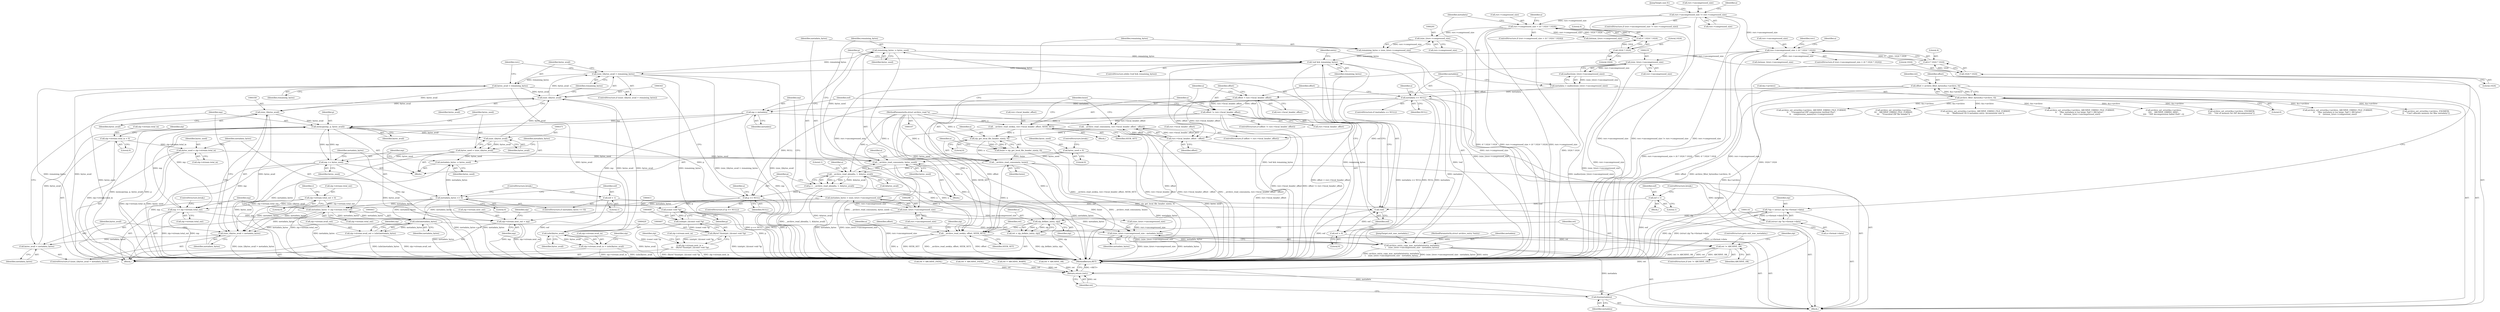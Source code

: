 digraph "0_libarchive_d0331e8e5b05b475f20b1f3101fe1ad772d7e7e7@API" {
"1000525" [label="(Call,remaining_bytes -= bytes_used)"];
"1000522" [label="(Call,__archive_read_consume(a, bytes_used))"];
"1000392" [label="(Call,zip_deflate_init(a, zip))"];
"1000319" [label="(Call,__archive_read_ahead(a, 1, &bytes_avail))"];
"1000285" [label="(Call,__archive_read_consume(a, hsize))"];
"1000282" [label="(Call,zip_get_local_file_header_size(a, 0))"];
"1000259" [label="(Call,__archive_read_consume(a, rsrc->local_header_offset - offset))"];
"1000108" [label="(MethodParameterIn,struct archive_read *a)"];
"1000261" [label="(Call,rsrc->local_header_offset - offset)"];
"1000254" [label="(Call,offset < rsrc->local_header_offset)"];
"1000125" [label="(Call,offset = archive_filter_bytes(&a->archive, 0))"];
"1000127" [label="(Call,archive_filter_bytes(&a->archive, 0))"];
"1000274" [label="(Call,__archive_read_seek(a, rsrc->local_header_offset, SEEK_SET))"];
"1000268" [label="(Call,offset != rsrc->local_header_offset)"];
"1000280" [label="(Call,hsize = zip_get_local_file_header_size(a, 0))"];
"1000113" [label="(Call,*zip = (struct zip *)a->format->data)"];
"1000115" [label="(Call,(struct zip *)a->format->data)"];
"1000495" [label="(Call,bytes_used = zip->stream.total_in)"];
"1000422" [label="(Call,zip->stream.total_in = 0)"];
"1000518" [label="(Call,bytes_used = 0)"];
"1000368" [label="(Call,bytes_used = (size_t)bytes_avail)"];
"1000370" [label="(Call,(size_t)bytes_avail)"];
"1000364" [label="(Call,memcpy(mp, p, bytes_avail))"];
"1000376" [label="(Call,mp += bytes_used)"];
"1000302" [label="(Call,mp = metadata)"];
"1000240" [label="(Call,metadata == NULL)"];
"1000231" [label="(Call,metadata = malloc((size_t)rsrc->uncompressed_size))"];
"1000233" [label="(Call,malloc((size_t)rsrc->uncompressed_size))"];
"1000234" [label="(Call,(size_t)rsrc->uncompressed_size)"];
"1000182" [label="(Call,rsrc->uncompressed_size > (4 * 1024 * 1024))"];
"1000148" [label="(Call,rsrc->uncompressed_size != rsrc->compressed_size)"];
"1000186" [label="(Call,4 * 1024 * 1024)"];
"1000188" [label="(Call,1024 * 1024)"];
"1000509" [label="(Call,mp += zip->stream.total_out)"];
"1000445" [label="(Call,zip->stream.total_out = 0)"];
"1000325" [label="(Call,p == NULL)"];
"1000317" [label="(Call,p = __archive_read_ahead(a, 1, &bytes_avail))"];
"1000361" [label="(Call,bytes_avail = metadata_bytes)"];
"1000356" [label="(Call,(size_t)bytes_avail > metadata_bytes)"];
"1000357" [label="(Call,(size_t)bytes_avail)"];
"1000342" [label="(Call,(size_t)bytes_avail)"];
"1000346" [label="(Call,bytes_avail = remaining_bytes)"];
"1000341" [label="(Call,(size_t)bytes_avail > remaining_bytes)"];
"1000309" [label="(Call,!eof && remaining_bytes)"];
"1000310" [label="(Call,!eof)"];
"1000383" [label="(Call,eof = 1)"];
"1000466" [label="(Call,eof = 1)"];
"1000305" [label="(Call,eof = 0)"];
"1000288" [label="(Call,remaining_bytes = (size_t)rsrc->compressed_size)"];
"1000290" [label="(Call,(size_t)rsrc->compressed_size)"];
"1000207" [label="(Call,rsrc->compressed_size > (4 * 1024 * 1024))"];
"1000211" [label="(Call,4 * 1024 * 1024)"];
"1000213" [label="(Call,1024 * 1024)"];
"1000525" [label="(Call,remaining_bytes -= bytes_used)"];
"1000419" [label="(Call,(uInt)bytes_avail)"];
"1000295" [label="(Call,metadata_bytes = (size_t)rsrc->uncompressed_size)"];
"1000297" [label="(Call,(size_t)rsrc->uncompressed_size)"];
"1000502" [label="(Call,metadata_bytes -= zip->stream.total_out)"];
"1000380" [label="(Call,metadata_bytes == 0)"];
"1000373" [label="(Call,metadata_bytes -= bytes_used)"];
"1000442" [label="(Call,(uInt)metadata_bytes)"];
"1000436" [label="(Call,zip->stream.avail_out = (uInt)metadata_bytes)"];
"1000531" [label="(Call,(size_t)rsrc->uncompressed_size - metadata_bytes)"];
"1000528" [label="(Call,archive_entry_copy_mac_metadata(entry, metadata,\n\t    (size_t)rsrc->uncompressed_size - metadata_bytes))"];
"1000548" [label="(Call,free(metadata))"];
"1000429" [label="(Call,zip->stream.next_out = mp)"];
"1000410" [label="(Call,(const void *)p)"];
"1000408" [label="(Call,(uintptr_t)(const void *)p)"];
"1000406" [label="(Call,(Bytef *)(uintptr_t)(const void *)p)"];
"1000400" [label="(Call,zip->stream.next_in =\n\t\t\t    (Bytef *)(uintptr_t)(const void *)p)"];
"1000390" [label="(Call,ret = zip_deflate_init(a, zip))"];
"1000396" [label="(Call,ret != ARCHIVE_OK)"];
"1000550" [label="(Return,return (ret);)"];
"1000539" [label="(Call,__archive_read_seek(a, offset, SEEK_SET))"];
"1000413" [label="(Call,zip->stream.avail_in = (uInt)bytes_avail)"];
"1000281" [label="(Identifier,hsize)"];
"1000538" [label="(JumpTarget,exit_mac_metadata:)"];
"1000321" [label="(Literal,1)"];
"1000410" [label="(Call,(const void *)p)"];
"1000549" [label="(Identifier,metadata)"];
"1000273" [label="(Block,)"];
"1000188" [label="(Call,1024 * 1024)"];
"1000312" [label="(Identifier,remaining_bytes)"];
"1000240" [label="(Call,metadata == NULL)"];
"1000364" [label="(Call,memcpy(mp, p, bytes_avail))"];
"1000192" [label="(Call,archive_set_error(&a->archive, ARCHIVE_ERRNO_FILE_FORMAT,\n\t\t    \"Mac metadata is too large: %jd > 4M bytes\",\n \t\t    (intmax_t)rsrc->uncompressed_size))"];
"1000421" [label="(Identifier,bytes_avail)"];
"1000393" [label="(Identifier,a)"];
"1000483" [label="(Call,archive_set_error(&a->archive,\n\t\t\t\t    ARCHIVE_ERRNO_MISC,\n\t\t\t\t    \"ZIP decompression failed (%d)\", r))"];
"1000303" [label="(Identifier,mp)"];
"1000373" [label="(Call,metadata_bytes -= bytes_used)"];
"1000183" [label="(Call,rsrc->uncompressed_size)"];
"1000381" [label="(Identifier,metadata_bytes)"];
"1000532" [label="(Call,(size_t)rsrc->uncompressed_size)"];
"1000262" [label="(Call,rsrc->local_header_offset)"];
"1000439" [label="(Identifier,zip)"];
"1000425" [label="(Identifier,zip)"];
"1000199" [label="(Call,(intmax_t)rsrc->uncompressed_size)"];
"1000347" [label="(Identifier,bytes_avail)"];
"1000310" [label="(Call,!eof)"];
"1000285" [label="(Call,__archive_read_consume(a, hsize))"];
"1000125" [label="(Call,offset = archive_filter_bytes(&a->archive, 0))"];
"1000519" [label="(Identifier,bytes_used)"];
"1000369" [label="(Identifier,bytes_used)"];
"1000186" [label="(Call,4 * 1024 * 1024)"];
"1000446" [label="(Call,zip->stream.total_out)"];
"1000445" [label="(Call,zip->stream.total_out = 0)"];
"1000109" [label="(MethodParameterIn,struct archive_entry *entry)"];
"1000327" [label="(Identifier,NULL)"];
"1000302" [label="(Call,mp = metadata)"];
"1000231" [label="(Call,metadata = malloc((size_t)rsrc->uncompressed_size))"];
"1000520" [label="(Literal,0)"];
"1000341" [label="(Call,(size_t)bytes_avail > remaining_bytes)"];
"1000208" [label="(Call,rsrc->compressed_size)"];
"1000432" [label="(Identifier,zip)"];
"1000537" [label="(Identifier,metadata_bytes)"];
"1000270" [label="(Call,rsrc->local_header_offset)"];
"1000542" [label="(Identifier,SEEK_SET)"];
"1000309" [label="(Call,!eof && remaining_bytes)"];
"1000529" [label="(Identifier,entry)"];
"1000128" [label="(Call,&a->archive)"];
"1000363" [label="(Identifier,metadata_bytes)"];
"1000539" [label="(Call,__archive_read_seek(a, offset, SEEK_SET))"];
"1000287" [label="(Identifier,hsize)"];
"1000290" [label="(Call,(size_t)rsrc->compressed_size)"];
"1000311" [label="(Identifier,eof)"];
"1000516" [label="(ControlStructure,break;)"];
"1000211" [label="(Call,4 * 1024 * 1024)"];
"1000256" [label="(Call,rsrc->local_header_offset)"];
"1000435" [label="(Identifier,mp)"];
"1000413" [label="(Call,zip->stream.avail_in = (uInt)bytes_avail)"];
"1000406" [label="(Call,(Bytef *)(uintptr_t)(const void *)p)"];
"1000471" [label="(Call,archive_set_error(&a->archive, ENOMEM,\n\t\t\t\t    \"Out of memory for ZIP decompression\"))"];
"1000232" [label="(Identifier,metadata)"];
"1000280" [label="(Call,hsize = zip_get_local_file_header_size(a, 0))"];
"1000521" [label="(ControlStructure,break;)"];
"1000391" [label="(Identifier,ret)"];
"1000132" [label="(Literal,0)"];
"1000356" [label="(Call,(size_t)bytes_avail > metadata_bytes)"];
"1000304" [label="(Identifier,metadata)"];
"1000355" [label="(ControlStructure,if ((size_t)bytes_avail > metadata_bytes))"];
"1000374" [label="(Identifier,metadata_bytes)"];
"1000368" [label="(Call,bytes_used = (size_t)bytes_avail)"];
"1000390" [label="(Call,ret = zip_deflate_init(a, zip))"];
"1000375" [label="(Identifier,bytes_used)"];
"1000448" [label="(Identifier,zip)"];
"1000292" [label="(Call,rsrc->compressed_size)"];
"1000412" [label="(Identifier,p)"];
"1000282" [label="(Call,zip_get_local_file_header_size(a, 0))"];
"1000127" [label="(Call,archive_filter_bytes(&a->archive, 0))"];
"1000269" [label="(Identifier,offset)"];
"1000239" [label="(ControlStructure,if (metadata == NULL))"];
"1000241" [label="(Identifier,metadata)"];
"1000377" [label="(Identifier,mp)"];
"1000388" [label="(Block,)"];
"1000526" [label="(Identifier,remaining_bytes)"];
"1000255" [label="(Identifier,offset)"];
"1000359" [label="(Identifier,bytes_avail)"];
"1000286" [label="(Identifier,a)"];
"1000320" [label="(Identifier,a)"];
"1000419" [label="(Call,(uInt)bytes_avail)"];
"1000382" [label="(Literal,0)"];
"1000318" [label="(Identifier,p)"];
"1000113" [label="(Call,*zip = (struct zip *)a->format->data)"];
"1000380" [label="(Call,metadata_bytes == 0)"];
"1000324" [label="(ControlStructure,if (p == NULL))"];
"1000289" [label="(Identifier,remaining_bytes)"];
"1000348" [label="(Identifier,remaining_bytes)"];
"1000384" [label="(Identifier,eof)"];
"1000181" [label="(ControlStructure,if (rsrc->uncompressed_size > (4 * 1024 * 1024)))"];
"1000397" [label="(Identifier,ret)"];
"1000322" [label="(Call,&bytes_avail)"];
"1000117" [label="(Call,a->format->data)"];
"1000274" [label="(Call,__archive_read_seek(a, rsrc->local_header_offset, SEEK_SET))"];
"1000370" [label="(Call,(size_t)bytes_avail)"];
"1000137" [label="(Call,ret = ARCHIVE_OK)"];
"1000276" [label="(Call,rsrc->local_header_offset)"];
"1000111" [label="(Block,)"];
"1000217" [label="(Call,archive_set_error(&a->archive, ARCHIVE_ERRNO_FILE_FORMAT,\n\t\t    \"Mac metadata is too large: %jd > 4M bytes\",\n\t\t    (intmax_t)rsrc->compressed_size))"];
"1000108" [label="(MethodParameterIn,struct archive_read *a)"];
"1000429" [label="(Call,zip->stream.next_out = mp)"];
"1000528" [label="(Call,archive_entry_copy_mac_metadata(entry, metadata,\n\t    (size_t)rsrc->uncompressed_size - metadata_bytes))"];
"1000497" [label="(Call,zip->stream.total_in)"];
"1000165" [label="(JumpTarget,case 8:)"];
"1000215" [label="(Literal,1024)"];
"1000504" [label="(Call,zip->stream.total_out)"];
"1000308" [label="(ControlStructure,while (!eof && remaining_bytes))"];
"1000267" [label="(ControlStructure,if (offset != rsrc->local_header_offset))"];
"1000361" [label="(Call,bytes_avail = metadata_bytes)"];
"1000395" [label="(ControlStructure,if (ret != ARCHIVE_OK))"];
"1000366" [label="(Identifier,p)"];
"1000545" [label="(Identifier,zip)"];
"1000394" [label="(Identifier,zip)"];
"1000342" [label="(Call,(size_t)bytes_avail)"];
"1000453" [label="(Identifier,r)"];
"1000523" [label="(Identifier,a)"];
"1000288" [label="(Call,remaining_bytes = (size_t)rsrc->compressed_size)"];
"1000437" [label="(Call,zip->stream.avail_out)"];
"1000317" [label="(Call,p = __archive_read_ahead(a, 1, &bytes_avail))"];
"1000548" [label="(Call,free(metadata))"];
"1000147" [label="(ControlStructure,if (rsrc->uncompressed_size != rsrc->compressed_size))"];
"1000284" [label="(Literal,0)"];
"1000242" [label="(Identifier,NULL)"];
"1000149" [label="(Call,rsrc->uncompressed_size)"];
"1000399" [label="(ControlStructure,goto exit_mac_metadata;)"];
"1000244" [label="(Call,archive_set_error(&a->archive, ENOMEM,\n\t\t    \"Can't allocate memory for Mac metadata\"))"];
"1000306" [label="(Identifier,eof)"];
"1000168" [label="(Call,archive_set_error(&a->archive, ARCHIVE_ERRNO_FILE_FORMAT,\n\t\t    \"Unsupported ZIP compression method (%s)\",\n\t\t    compression_name(rsrc->compression)))"];
"1000233" [label="(Call,malloc((size_t)rsrc->uncompressed_size))"];
"1000430" [label="(Call,zip->stream.next_out)"];
"1000401" [label="(Call,zip->stream.next_in)"];
"1000423" [label="(Call,zip->stream.total_in)"];
"1000444" [label="(Identifier,metadata_bytes)"];
"1000190" [label="(Literal,1024)"];
"1000254" [label="(Call,offset < rsrc->local_header_offset)"];
"1000468" [label="(Literal,1)"];
"1000398" [label="(Identifier,ARCHIVE_OK)"];
"1000550" [label="(Return,return (ret);)"];
"1000510" [label="(Identifier,mp)"];
"1000466" [label="(Call,eof = 1)"];
"1000530" [label="(Identifier,metadata)"];
"1000400" [label="(Call,zip->stream.next_in =\n\t\t\t    (Bytef *)(uintptr_t)(const void *)p)"];
"1000495" [label="(Call,bytes_used = zip->stream.total_in)"];
"1000353" [label="(Block,)"];
"1000540" [label="(Identifier,a)"];
"1000114" [label="(Identifier,zip)"];
"1000416" [label="(Identifier,zip)"];
"1000346" [label="(Call,bytes_avail = remaining_bytes)"];
"1000552" [label="(MethodReturn,RET)"];
"1000138" [label="(Identifier,ret)"];
"1000261" [label="(Call,rsrc->local_header_offset - offset)"];
"1000340" [label="(ControlStructure,if ((size_t)bytes_avail > remaining_bytes))"];
"1000295" [label="(Call,metadata_bytes = (size_t)rsrc->uncompressed_size)"];
"1000379" [label="(ControlStructure,if (metadata_bytes == 0))"];
"1000329" [label="(Call,archive_set_error(&a->archive,\n\t\t\t    ARCHIVE_ERRNO_FILE_FORMAT,\n\t\t\t    \"Truncated ZIP file header\"))"];
"1000478" [label="(Call,ret = ARCHIVE_FATAL)"];
"1000496" [label="(Identifier,bytes_used)"];
"1000451" [label="(Literal,0)"];
"1000360" [label="(Identifier,metadata_bytes)"];
"1000206" [label="(ControlStructure,if (rsrc->compressed_size > (4 * 1024 * 1024)))"];
"1000115" [label="(Call,(struct zip *)a->format->data)"];
"1000408" [label="(Call,(uintptr_t)(const void *)p)"];
"1000522" [label="(Call,__archive_read_consume(a, bytes_used))"];
"1000299" [label="(Call,rsrc->uncompressed_size)"];
"1000511" [label="(Call,zip->stream.total_out)"];
"1000283" [label="(Identifier,a)"];
"1000236" [label="(Call,rsrc->uncompressed_size)"];
"1000396" [label="(Call,ret != ARCHIVE_OK)"];
"1000469" [label="(ControlStructure,break;)"];
"1000541" [label="(Identifier,offset)"];
"1000253" [label="(ControlStructure,if (offset < rsrc->local_header_offset))"];
"1000305" [label="(Call,eof = 0)"];
"1000525" [label="(Call,remaining_bytes -= bytes_used)"];
"1000365" [label="(Identifier,mp)"];
"1000319" [label="(Call,__archive_read_ahead(a, 1, &bytes_avail))"];
"1000268" [label="(Call,offset != rsrc->local_header_offset)"];
"1000296" [label="(Identifier,metadata_bytes)"];
"1000551" [label="(Identifier,ret)"];
"1000265" [label="(Identifier,offset)"];
"1000509" [label="(Call,mp += zip->stream.total_out)"];
"1000357" [label="(Call,(size_t)bytes_avail)"];
"1000307" [label="(Literal,0)"];
"1000518" [label="(Call,bytes_used = 0)"];
"1000220" [label="(Identifier,a)"];
"1000313" [label="(Block,)"];
"1000383" [label="(Call,eof = 1)"];
"1000209" [label="(Identifier,rsrc)"];
"1000531" [label="(Call,(size_t)rsrc->uncompressed_size - metadata_bytes)"];
"1000442" [label="(Call,(uInt)metadata_bytes)"];
"1000491" [label="(Call,ret = ARCHIVE_FATAL)"];
"1000234" [label="(Call,(size_t)rsrc->uncompressed_size)"];
"1000467" [label="(Identifier,eof)"];
"1000414" [label="(Call,zip->stream.avail_in)"];
"1000326" [label="(Identifier,p)"];
"1000385" [label="(Literal,1)"];
"1000187" [label="(Literal,4)"];
"1000148" [label="(Call,rsrc->uncompressed_size != rsrc->compressed_size)"];
"1000212" [label="(Literal,4)"];
"1000422" [label="(Call,zip->stream.total_in = 0)"];
"1000126" [label="(Identifier,offset)"];
"1000378" [label="(Identifier,bytes_used)"];
"1000367" [label="(Identifier,bytes_avail)"];
"1000159" [label="(Identifier,a)"];
"1000345" [label="(Identifier,remaining_bytes)"];
"1000524" [label="(Identifier,bytes_used)"];
"1000207" [label="(Call,rsrc->compressed_size > (4 * 1024 * 1024))"];
"1000214" [label="(Literal,1024)"];
"1000344" [label="(Identifier,bytes_avail)"];
"1000403" [label="(Identifier,zip)"];
"1000503" [label="(Identifier,metadata_bytes)"];
"1000336" [label="(Call,ret = ARCHIVE_WARN)"];
"1000152" [label="(Call,rsrc->compressed_size)"];
"1000462" [label="(Block,)"];
"1000189" [label="(Literal,1024)"];
"1000502" [label="(Call,metadata_bytes -= zip->stream.total_out)"];
"1000195" [label="(Identifier,a)"];
"1000275" [label="(Identifier,a)"];
"1000247" [label="(Identifier,a)"];
"1000259" [label="(Call,__archive_read_consume(a, rsrc->local_header_offset - offset))"];
"1000386" [label="(ControlStructure,break;)"];
"1000362" [label="(Identifier,bytes_avail)"];
"1000428" [label="(Literal,0)"];
"1000325" [label="(Call,p == NULL)"];
"1000182" [label="(Call,rsrc->uncompressed_size > (4 * 1024 * 1024))"];
"1000527" [label="(Identifier,bytes_used)"];
"1000156" [label="(Call,archive_set_error(&a->archive, ARCHIVE_ERRNO_FILE_FORMAT,\n\t\t\t    \"Malformed OS X metadata entry: inconsistent size\"))"];
"1000224" [label="(Call,(intmax_t)rsrc->compressed_size)"];
"1000392" [label="(Call,zip_deflate_init(a, zip))"];
"1000279" [label="(Identifier,SEEK_SET)"];
"1000332" [label="(Identifier,a)"];
"1000297" [label="(Call,(size_t)rsrc->uncompressed_size)"];
"1000436" [label="(Call,zip->stream.avail_out = (uInt)metadata_bytes)"];
"1000372" [label="(Identifier,bytes_avail)"];
"1000260" [label="(Identifier,a)"];
"1000213" [label="(Call,1024 * 1024)"];
"1000376" [label="(Call,mp += bytes_used)"];
"1000351" [label="(Identifier,rsrc)"];
"1000525" -> "1000313"  [label="AST: "];
"1000525" -> "1000527"  [label="CFG: "];
"1000526" -> "1000525"  [label="AST: "];
"1000527" -> "1000525"  [label="AST: "];
"1000311" -> "1000525"  [label="CFG: "];
"1000525" -> "1000552"  [label="DDG: bytes_used"];
"1000525" -> "1000309"  [label="DDG: remaining_bytes"];
"1000522" -> "1000525"  [label="DDG: bytes_used"];
"1000341" -> "1000525"  [label="DDG: remaining_bytes"];
"1000522" -> "1000313"  [label="AST: "];
"1000522" -> "1000524"  [label="CFG: "];
"1000523" -> "1000522"  [label="AST: "];
"1000524" -> "1000522"  [label="AST: "];
"1000526" -> "1000522"  [label="CFG: "];
"1000522" -> "1000552"  [label="DDG: __archive_read_consume(a, bytes_used)"];
"1000522" -> "1000319"  [label="DDG: a"];
"1000392" -> "1000522"  [label="DDG: a"];
"1000319" -> "1000522"  [label="DDG: a"];
"1000108" -> "1000522"  [label="DDG: a"];
"1000495" -> "1000522"  [label="DDG: bytes_used"];
"1000518" -> "1000522"  [label="DDG: bytes_used"];
"1000368" -> "1000522"  [label="DDG: bytes_used"];
"1000522" -> "1000539"  [label="DDG: a"];
"1000392" -> "1000390"  [label="AST: "];
"1000392" -> "1000394"  [label="CFG: "];
"1000393" -> "1000392"  [label="AST: "];
"1000394" -> "1000392"  [label="AST: "];
"1000390" -> "1000392"  [label="CFG: "];
"1000392" -> "1000552"  [label="DDG: zip"];
"1000392" -> "1000390"  [label="DDG: a"];
"1000392" -> "1000390"  [label="DDG: zip"];
"1000319" -> "1000392"  [label="DDG: a"];
"1000108" -> "1000392"  [label="DDG: a"];
"1000113" -> "1000392"  [label="DDG: zip"];
"1000392" -> "1000539"  [label="DDG: a"];
"1000319" -> "1000317"  [label="AST: "];
"1000319" -> "1000322"  [label="CFG: "];
"1000320" -> "1000319"  [label="AST: "];
"1000321" -> "1000319"  [label="AST: "];
"1000322" -> "1000319"  [label="AST: "];
"1000317" -> "1000319"  [label="CFG: "];
"1000319" -> "1000552"  [label="DDG: &bytes_avail"];
"1000319" -> "1000317"  [label="DDG: a"];
"1000319" -> "1000317"  [label="DDG: 1"];
"1000319" -> "1000317"  [label="DDG: &bytes_avail"];
"1000285" -> "1000319"  [label="DDG: a"];
"1000108" -> "1000319"  [label="DDG: a"];
"1000319" -> "1000539"  [label="DDG: a"];
"1000285" -> "1000111"  [label="AST: "];
"1000285" -> "1000287"  [label="CFG: "];
"1000286" -> "1000285"  [label="AST: "];
"1000287" -> "1000285"  [label="AST: "];
"1000289" -> "1000285"  [label="CFG: "];
"1000285" -> "1000552"  [label="DDG: __archive_read_consume(a, hsize)"];
"1000285" -> "1000552"  [label="DDG: hsize"];
"1000282" -> "1000285"  [label="DDG: a"];
"1000108" -> "1000285"  [label="DDG: a"];
"1000280" -> "1000285"  [label="DDG: hsize"];
"1000285" -> "1000539"  [label="DDG: a"];
"1000282" -> "1000280"  [label="AST: "];
"1000282" -> "1000284"  [label="CFG: "];
"1000283" -> "1000282"  [label="AST: "];
"1000284" -> "1000282"  [label="AST: "];
"1000280" -> "1000282"  [label="CFG: "];
"1000282" -> "1000280"  [label="DDG: a"];
"1000282" -> "1000280"  [label="DDG: 0"];
"1000259" -> "1000282"  [label="DDG: a"];
"1000274" -> "1000282"  [label="DDG: a"];
"1000108" -> "1000282"  [label="DDG: a"];
"1000259" -> "1000253"  [label="AST: "];
"1000259" -> "1000261"  [label="CFG: "];
"1000260" -> "1000259"  [label="AST: "];
"1000261" -> "1000259"  [label="AST: "];
"1000281" -> "1000259"  [label="CFG: "];
"1000259" -> "1000552"  [label="DDG: __archive_read_consume(a, rsrc->local_header_offset - offset)"];
"1000259" -> "1000552"  [label="DDG: rsrc->local_header_offset - offset"];
"1000108" -> "1000259"  [label="DDG: a"];
"1000261" -> "1000259"  [label="DDG: rsrc->local_header_offset"];
"1000261" -> "1000259"  [label="DDG: offset"];
"1000108" -> "1000107"  [label="AST: "];
"1000108" -> "1000552"  [label="DDG: a"];
"1000108" -> "1000274"  [label="DDG: a"];
"1000108" -> "1000539"  [label="DDG: a"];
"1000261" -> "1000265"  [label="CFG: "];
"1000262" -> "1000261"  [label="AST: "];
"1000265" -> "1000261"  [label="AST: "];
"1000261" -> "1000552"  [label="DDG: rsrc->local_header_offset"];
"1000254" -> "1000261"  [label="DDG: rsrc->local_header_offset"];
"1000254" -> "1000261"  [label="DDG: offset"];
"1000261" -> "1000539"  [label="DDG: offset"];
"1000254" -> "1000253"  [label="AST: "];
"1000254" -> "1000256"  [label="CFG: "];
"1000255" -> "1000254"  [label="AST: "];
"1000256" -> "1000254"  [label="AST: "];
"1000260" -> "1000254"  [label="CFG: "];
"1000269" -> "1000254"  [label="CFG: "];
"1000254" -> "1000552"  [label="DDG: offset < rsrc->local_header_offset"];
"1000125" -> "1000254"  [label="DDG: offset"];
"1000254" -> "1000268"  [label="DDG: offset"];
"1000254" -> "1000268"  [label="DDG: rsrc->local_header_offset"];
"1000125" -> "1000111"  [label="AST: "];
"1000125" -> "1000127"  [label="CFG: "];
"1000126" -> "1000125"  [label="AST: "];
"1000127" -> "1000125"  [label="AST: "];
"1000138" -> "1000125"  [label="CFG: "];
"1000125" -> "1000552"  [label="DDG: offset"];
"1000125" -> "1000552"  [label="DDG: archive_filter_bytes(&a->archive, 0)"];
"1000127" -> "1000125"  [label="DDG: &a->archive"];
"1000127" -> "1000125"  [label="DDG: 0"];
"1000127" -> "1000132"  [label="CFG: "];
"1000128" -> "1000127"  [label="AST: "];
"1000132" -> "1000127"  [label="AST: "];
"1000127" -> "1000552"  [label="DDG: &a->archive"];
"1000127" -> "1000156"  [label="DDG: &a->archive"];
"1000127" -> "1000168"  [label="DDG: &a->archive"];
"1000127" -> "1000192"  [label="DDG: &a->archive"];
"1000127" -> "1000217"  [label="DDG: &a->archive"];
"1000127" -> "1000244"  [label="DDG: &a->archive"];
"1000127" -> "1000329"  [label="DDG: &a->archive"];
"1000127" -> "1000471"  [label="DDG: &a->archive"];
"1000127" -> "1000483"  [label="DDG: &a->archive"];
"1000274" -> "1000273"  [label="AST: "];
"1000274" -> "1000279"  [label="CFG: "];
"1000275" -> "1000274"  [label="AST: "];
"1000276" -> "1000274"  [label="AST: "];
"1000279" -> "1000274"  [label="AST: "];
"1000281" -> "1000274"  [label="CFG: "];
"1000274" -> "1000552"  [label="DDG: __archive_read_seek(a, rsrc->local_header_offset, SEEK_SET)"];
"1000274" -> "1000552"  [label="DDG: rsrc->local_header_offset"];
"1000268" -> "1000274"  [label="DDG: rsrc->local_header_offset"];
"1000274" -> "1000539"  [label="DDG: SEEK_SET"];
"1000268" -> "1000267"  [label="AST: "];
"1000268" -> "1000270"  [label="CFG: "];
"1000269" -> "1000268"  [label="AST: "];
"1000270" -> "1000268"  [label="AST: "];
"1000275" -> "1000268"  [label="CFG: "];
"1000281" -> "1000268"  [label="CFG: "];
"1000268" -> "1000552"  [label="DDG: offset != rsrc->local_header_offset"];
"1000268" -> "1000552"  [label="DDG: rsrc->local_header_offset"];
"1000268" -> "1000539"  [label="DDG: offset"];
"1000280" -> "1000111"  [label="AST: "];
"1000281" -> "1000280"  [label="AST: "];
"1000286" -> "1000280"  [label="CFG: "];
"1000280" -> "1000552"  [label="DDG: zip_get_local_file_header_size(a, 0)"];
"1000113" -> "1000111"  [label="AST: "];
"1000113" -> "1000115"  [label="CFG: "];
"1000114" -> "1000113"  [label="AST: "];
"1000115" -> "1000113"  [label="AST: "];
"1000126" -> "1000113"  [label="CFG: "];
"1000113" -> "1000552"  [label="DDG: zip"];
"1000113" -> "1000552"  [label="DDG: (struct zip *)a->format->data"];
"1000115" -> "1000113"  [label="DDG: a->format->data"];
"1000115" -> "1000117"  [label="CFG: "];
"1000116" -> "1000115"  [label="AST: "];
"1000117" -> "1000115"  [label="AST: "];
"1000115" -> "1000552"  [label="DDG: a->format->data"];
"1000495" -> "1000388"  [label="AST: "];
"1000495" -> "1000497"  [label="CFG: "];
"1000496" -> "1000495"  [label="AST: "];
"1000497" -> "1000495"  [label="AST: "];
"1000503" -> "1000495"  [label="CFG: "];
"1000495" -> "1000552"  [label="DDG: bytes_used"];
"1000495" -> "1000552"  [label="DDG: zip->stream.total_in"];
"1000422" -> "1000495"  [label="DDG: zip->stream.total_in"];
"1000422" -> "1000388"  [label="AST: "];
"1000422" -> "1000428"  [label="CFG: "];
"1000423" -> "1000422"  [label="AST: "];
"1000428" -> "1000422"  [label="AST: "];
"1000432" -> "1000422"  [label="CFG: "];
"1000422" -> "1000552"  [label="DDG: zip->stream.total_in"];
"1000518" -> "1000353"  [label="AST: "];
"1000518" -> "1000520"  [label="CFG: "];
"1000519" -> "1000518"  [label="AST: "];
"1000520" -> "1000518"  [label="AST: "];
"1000521" -> "1000518"  [label="CFG: "];
"1000518" -> "1000552"  [label="DDG: bytes_used"];
"1000368" -> "1000353"  [label="AST: "];
"1000368" -> "1000370"  [label="CFG: "];
"1000369" -> "1000368"  [label="AST: "];
"1000370" -> "1000368"  [label="AST: "];
"1000374" -> "1000368"  [label="CFG: "];
"1000368" -> "1000552"  [label="DDG: (size_t)bytes_avail"];
"1000370" -> "1000368"  [label="DDG: bytes_avail"];
"1000368" -> "1000373"  [label="DDG: bytes_used"];
"1000368" -> "1000376"  [label="DDG: bytes_used"];
"1000370" -> "1000372"  [label="CFG: "];
"1000371" -> "1000370"  [label="AST: "];
"1000372" -> "1000370"  [label="AST: "];
"1000370" -> "1000552"  [label="DDG: bytes_avail"];
"1000370" -> "1000342"  [label="DDG: bytes_avail"];
"1000364" -> "1000370"  [label="DDG: bytes_avail"];
"1000364" -> "1000353"  [label="AST: "];
"1000364" -> "1000367"  [label="CFG: "];
"1000365" -> "1000364"  [label="AST: "];
"1000366" -> "1000364"  [label="AST: "];
"1000367" -> "1000364"  [label="AST: "];
"1000369" -> "1000364"  [label="CFG: "];
"1000364" -> "1000552"  [label="DDG: memcpy(mp, p, bytes_avail)"];
"1000364" -> "1000552"  [label="DDG: p"];
"1000376" -> "1000364"  [label="DDG: mp"];
"1000302" -> "1000364"  [label="DDG: mp"];
"1000509" -> "1000364"  [label="DDG: mp"];
"1000325" -> "1000364"  [label="DDG: p"];
"1000361" -> "1000364"  [label="DDG: bytes_avail"];
"1000357" -> "1000364"  [label="DDG: bytes_avail"];
"1000364" -> "1000376"  [label="DDG: mp"];
"1000376" -> "1000353"  [label="AST: "];
"1000376" -> "1000378"  [label="CFG: "];
"1000377" -> "1000376"  [label="AST: "];
"1000378" -> "1000376"  [label="AST: "];
"1000381" -> "1000376"  [label="CFG: "];
"1000376" -> "1000552"  [label="DDG: mp"];
"1000376" -> "1000552"  [label="DDG: bytes_used"];
"1000376" -> "1000429"  [label="DDG: mp"];
"1000376" -> "1000509"  [label="DDG: mp"];
"1000302" -> "1000111"  [label="AST: "];
"1000302" -> "1000304"  [label="CFG: "];
"1000303" -> "1000302"  [label="AST: "];
"1000304" -> "1000302"  [label="AST: "];
"1000306" -> "1000302"  [label="CFG: "];
"1000302" -> "1000552"  [label="DDG: mp"];
"1000240" -> "1000302"  [label="DDG: metadata"];
"1000302" -> "1000429"  [label="DDG: mp"];
"1000302" -> "1000509"  [label="DDG: mp"];
"1000240" -> "1000239"  [label="AST: "];
"1000240" -> "1000242"  [label="CFG: "];
"1000241" -> "1000240"  [label="AST: "];
"1000242" -> "1000240"  [label="AST: "];
"1000247" -> "1000240"  [label="CFG: "];
"1000255" -> "1000240"  [label="CFG: "];
"1000240" -> "1000552"  [label="DDG: metadata == NULL"];
"1000240" -> "1000552"  [label="DDG: NULL"];
"1000240" -> "1000552"  [label="DDG: metadata"];
"1000231" -> "1000240"  [label="DDG: metadata"];
"1000240" -> "1000325"  [label="DDG: NULL"];
"1000240" -> "1000528"  [label="DDG: metadata"];
"1000240" -> "1000548"  [label="DDG: metadata"];
"1000231" -> "1000111"  [label="AST: "];
"1000231" -> "1000233"  [label="CFG: "];
"1000232" -> "1000231"  [label="AST: "];
"1000233" -> "1000231"  [label="AST: "];
"1000241" -> "1000231"  [label="CFG: "];
"1000231" -> "1000552"  [label="DDG: malloc((size_t)rsrc->uncompressed_size)"];
"1000233" -> "1000231"  [label="DDG: (size_t)rsrc->uncompressed_size"];
"1000233" -> "1000234"  [label="CFG: "];
"1000234" -> "1000233"  [label="AST: "];
"1000233" -> "1000552"  [label="DDG: (size_t)rsrc->uncompressed_size"];
"1000234" -> "1000233"  [label="DDG: rsrc->uncompressed_size"];
"1000234" -> "1000236"  [label="CFG: "];
"1000235" -> "1000234"  [label="AST: "];
"1000236" -> "1000234"  [label="AST: "];
"1000234" -> "1000552"  [label="DDG: rsrc->uncompressed_size"];
"1000182" -> "1000234"  [label="DDG: rsrc->uncompressed_size"];
"1000234" -> "1000297"  [label="DDG: rsrc->uncompressed_size"];
"1000182" -> "1000181"  [label="AST: "];
"1000182" -> "1000186"  [label="CFG: "];
"1000183" -> "1000182"  [label="AST: "];
"1000186" -> "1000182"  [label="AST: "];
"1000195" -> "1000182"  [label="CFG: "];
"1000209" -> "1000182"  [label="CFG: "];
"1000182" -> "1000552"  [label="DDG: rsrc->uncompressed_size > (4 * 1024 * 1024)"];
"1000182" -> "1000552"  [label="DDG: 4 * 1024 * 1024"];
"1000182" -> "1000552"  [label="DDG: rsrc->uncompressed_size"];
"1000148" -> "1000182"  [label="DDG: rsrc->uncompressed_size"];
"1000186" -> "1000182"  [label="DDG: 4"];
"1000186" -> "1000182"  [label="DDG: 1024 * 1024"];
"1000182" -> "1000199"  [label="DDG: rsrc->uncompressed_size"];
"1000148" -> "1000147"  [label="AST: "];
"1000148" -> "1000152"  [label="CFG: "];
"1000149" -> "1000148"  [label="AST: "];
"1000152" -> "1000148"  [label="AST: "];
"1000159" -> "1000148"  [label="CFG: "];
"1000165" -> "1000148"  [label="CFG: "];
"1000148" -> "1000552"  [label="DDG: rsrc->compressed_size"];
"1000148" -> "1000552"  [label="DDG: rsrc->uncompressed_size"];
"1000148" -> "1000552"  [label="DDG: rsrc->uncompressed_size != rsrc->compressed_size"];
"1000148" -> "1000207"  [label="DDG: rsrc->compressed_size"];
"1000186" -> "1000188"  [label="CFG: "];
"1000187" -> "1000186"  [label="AST: "];
"1000188" -> "1000186"  [label="AST: "];
"1000186" -> "1000552"  [label="DDG: 1024 * 1024"];
"1000188" -> "1000186"  [label="DDG: 1024"];
"1000188" -> "1000190"  [label="CFG: "];
"1000189" -> "1000188"  [label="AST: "];
"1000190" -> "1000188"  [label="AST: "];
"1000509" -> "1000388"  [label="AST: "];
"1000509" -> "1000511"  [label="CFG: "];
"1000510" -> "1000509"  [label="AST: "];
"1000511" -> "1000509"  [label="AST: "];
"1000516" -> "1000509"  [label="CFG: "];
"1000509" -> "1000552"  [label="DDG: zip->stream.total_out"];
"1000509" -> "1000552"  [label="DDG: mp"];
"1000509" -> "1000429"  [label="DDG: mp"];
"1000445" -> "1000509"  [label="DDG: zip->stream.total_out"];
"1000445" -> "1000388"  [label="AST: "];
"1000445" -> "1000451"  [label="CFG: "];
"1000446" -> "1000445"  [label="AST: "];
"1000451" -> "1000445"  [label="AST: "];
"1000453" -> "1000445"  [label="CFG: "];
"1000445" -> "1000552"  [label="DDG: zip->stream.total_out"];
"1000445" -> "1000502"  [label="DDG: zip->stream.total_out"];
"1000325" -> "1000324"  [label="AST: "];
"1000325" -> "1000327"  [label="CFG: "];
"1000326" -> "1000325"  [label="AST: "];
"1000327" -> "1000325"  [label="AST: "];
"1000332" -> "1000325"  [label="CFG: "];
"1000343" -> "1000325"  [label="CFG: "];
"1000325" -> "1000552"  [label="DDG: p"];
"1000325" -> "1000552"  [label="DDG: p == NULL"];
"1000325" -> "1000552"  [label="DDG: NULL"];
"1000317" -> "1000325"  [label="DDG: p"];
"1000325" -> "1000410"  [label="DDG: p"];
"1000317" -> "1000313"  [label="AST: "];
"1000318" -> "1000317"  [label="AST: "];
"1000326" -> "1000317"  [label="CFG: "];
"1000317" -> "1000552"  [label="DDG: __archive_read_ahead(a, 1, &bytes_avail)"];
"1000361" -> "1000355"  [label="AST: "];
"1000361" -> "1000363"  [label="CFG: "];
"1000362" -> "1000361"  [label="AST: "];
"1000363" -> "1000361"  [label="AST: "];
"1000365" -> "1000361"  [label="CFG: "];
"1000356" -> "1000361"  [label="DDG: metadata_bytes"];
"1000356" -> "1000355"  [label="AST: "];
"1000356" -> "1000360"  [label="CFG: "];
"1000357" -> "1000356"  [label="AST: "];
"1000360" -> "1000356"  [label="AST: "];
"1000362" -> "1000356"  [label="CFG: "];
"1000365" -> "1000356"  [label="CFG: "];
"1000356" -> "1000552"  [label="DDG: (size_t)bytes_avail > metadata_bytes"];
"1000357" -> "1000356"  [label="DDG: bytes_avail"];
"1000295" -> "1000356"  [label="DDG: metadata_bytes"];
"1000502" -> "1000356"  [label="DDG: metadata_bytes"];
"1000380" -> "1000356"  [label="DDG: metadata_bytes"];
"1000442" -> "1000356"  [label="DDG: metadata_bytes"];
"1000356" -> "1000373"  [label="DDG: metadata_bytes"];
"1000357" -> "1000359"  [label="CFG: "];
"1000358" -> "1000357"  [label="AST: "];
"1000359" -> "1000357"  [label="AST: "];
"1000360" -> "1000357"  [label="CFG: "];
"1000342" -> "1000357"  [label="DDG: bytes_avail"];
"1000346" -> "1000357"  [label="DDG: bytes_avail"];
"1000342" -> "1000341"  [label="AST: "];
"1000342" -> "1000344"  [label="CFG: "];
"1000343" -> "1000342"  [label="AST: "];
"1000344" -> "1000342"  [label="AST: "];
"1000345" -> "1000342"  [label="CFG: "];
"1000342" -> "1000552"  [label="DDG: bytes_avail"];
"1000342" -> "1000341"  [label="DDG: bytes_avail"];
"1000346" -> "1000342"  [label="DDG: bytes_avail"];
"1000419" -> "1000342"  [label="DDG: bytes_avail"];
"1000342" -> "1000419"  [label="DDG: bytes_avail"];
"1000346" -> "1000340"  [label="AST: "];
"1000346" -> "1000348"  [label="CFG: "];
"1000347" -> "1000346"  [label="AST: "];
"1000348" -> "1000346"  [label="AST: "];
"1000351" -> "1000346"  [label="CFG: "];
"1000346" -> "1000552"  [label="DDG: remaining_bytes"];
"1000346" -> "1000552"  [label="DDG: bytes_avail"];
"1000341" -> "1000346"  [label="DDG: remaining_bytes"];
"1000346" -> "1000419"  [label="DDG: bytes_avail"];
"1000341" -> "1000340"  [label="AST: "];
"1000341" -> "1000345"  [label="CFG: "];
"1000345" -> "1000341"  [label="AST: "];
"1000347" -> "1000341"  [label="CFG: "];
"1000351" -> "1000341"  [label="CFG: "];
"1000341" -> "1000552"  [label="DDG: (size_t)bytes_avail"];
"1000341" -> "1000552"  [label="DDG: remaining_bytes"];
"1000341" -> "1000552"  [label="DDG: (size_t)bytes_avail > remaining_bytes"];
"1000309" -> "1000341"  [label="DDG: remaining_bytes"];
"1000309" -> "1000308"  [label="AST: "];
"1000309" -> "1000310"  [label="CFG: "];
"1000309" -> "1000312"  [label="CFG: "];
"1000310" -> "1000309"  [label="AST: "];
"1000312" -> "1000309"  [label="AST: "];
"1000318" -> "1000309"  [label="CFG: "];
"1000529" -> "1000309"  [label="CFG: "];
"1000309" -> "1000552"  [label="DDG: !eof"];
"1000309" -> "1000552"  [label="DDG: !eof && remaining_bytes"];
"1000309" -> "1000552"  [label="DDG: remaining_bytes"];
"1000310" -> "1000309"  [label="DDG: eof"];
"1000288" -> "1000309"  [label="DDG: remaining_bytes"];
"1000310" -> "1000311"  [label="CFG: "];
"1000311" -> "1000310"  [label="AST: "];
"1000312" -> "1000310"  [label="CFG: "];
"1000310" -> "1000552"  [label="DDG: eof"];
"1000383" -> "1000310"  [label="DDG: eof"];
"1000466" -> "1000310"  [label="DDG: eof"];
"1000305" -> "1000310"  [label="DDG: eof"];
"1000383" -> "1000379"  [label="AST: "];
"1000383" -> "1000385"  [label="CFG: "];
"1000384" -> "1000383"  [label="AST: "];
"1000385" -> "1000383"  [label="AST: "];
"1000386" -> "1000383"  [label="CFG: "];
"1000383" -> "1000552"  [label="DDG: eof"];
"1000466" -> "1000462"  [label="AST: "];
"1000466" -> "1000468"  [label="CFG: "];
"1000467" -> "1000466"  [label="AST: "];
"1000468" -> "1000466"  [label="AST: "];
"1000469" -> "1000466"  [label="CFG: "];
"1000466" -> "1000552"  [label="DDG: eof"];
"1000305" -> "1000111"  [label="AST: "];
"1000305" -> "1000307"  [label="CFG: "];
"1000306" -> "1000305"  [label="AST: "];
"1000307" -> "1000305"  [label="AST: "];
"1000311" -> "1000305"  [label="CFG: "];
"1000288" -> "1000111"  [label="AST: "];
"1000288" -> "1000290"  [label="CFG: "];
"1000289" -> "1000288"  [label="AST: "];
"1000290" -> "1000288"  [label="AST: "];
"1000296" -> "1000288"  [label="CFG: "];
"1000288" -> "1000552"  [label="DDG: (size_t)rsrc->compressed_size"];
"1000290" -> "1000288"  [label="DDG: rsrc->compressed_size"];
"1000290" -> "1000292"  [label="CFG: "];
"1000291" -> "1000290"  [label="AST: "];
"1000292" -> "1000290"  [label="AST: "];
"1000290" -> "1000552"  [label="DDG: rsrc->compressed_size"];
"1000207" -> "1000290"  [label="DDG: rsrc->compressed_size"];
"1000207" -> "1000206"  [label="AST: "];
"1000207" -> "1000211"  [label="CFG: "];
"1000208" -> "1000207"  [label="AST: "];
"1000211" -> "1000207"  [label="AST: "];
"1000220" -> "1000207"  [label="CFG: "];
"1000232" -> "1000207"  [label="CFG: "];
"1000207" -> "1000552"  [label="DDG: rsrc->compressed_size"];
"1000207" -> "1000552"  [label="DDG: rsrc->compressed_size > (4 * 1024 * 1024)"];
"1000207" -> "1000552"  [label="DDG: 4 * 1024 * 1024"];
"1000211" -> "1000207"  [label="DDG: 4"];
"1000211" -> "1000207"  [label="DDG: 1024 * 1024"];
"1000207" -> "1000224"  [label="DDG: rsrc->compressed_size"];
"1000211" -> "1000213"  [label="CFG: "];
"1000212" -> "1000211"  [label="AST: "];
"1000213" -> "1000211"  [label="AST: "];
"1000211" -> "1000552"  [label="DDG: 1024 * 1024"];
"1000213" -> "1000211"  [label="DDG: 1024"];
"1000213" -> "1000215"  [label="CFG: "];
"1000214" -> "1000213"  [label="AST: "];
"1000215" -> "1000213"  [label="AST: "];
"1000419" -> "1000413"  [label="AST: "];
"1000419" -> "1000421"  [label="CFG: "];
"1000420" -> "1000419"  [label="AST: "];
"1000421" -> "1000419"  [label="AST: "];
"1000413" -> "1000419"  [label="CFG: "];
"1000419" -> "1000552"  [label="DDG: bytes_avail"];
"1000419" -> "1000413"  [label="DDG: bytes_avail"];
"1000295" -> "1000111"  [label="AST: "];
"1000295" -> "1000297"  [label="CFG: "];
"1000296" -> "1000295"  [label="AST: "];
"1000297" -> "1000295"  [label="AST: "];
"1000303" -> "1000295"  [label="CFG: "];
"1000295" -> "1000552"  [label="DDG: metadata_bytes"];
"1000295" -> "1000552"  [label="DDG: (size_t)rsrc->uncompressed_size"];
"1000297" -> "1000295"  [label="DDG: rsrc->uncompressed_size"];
"1000295" -> "1000442"  [label="DDG: metadata_bytes"];
"1000295" -> "1000502"  [label="DDG: metadata_bytes"];
"1000295" -> "1000531"  [label="DDG: metadata_bytes"];
"1000297" -> "1000299"  [label="CFG: "];
"1000298" -> "1000297"  [label="AST: "];
"1000299" -> "1000297"  [label="AST: "];
"1000297" -> "1000552"  [label="DDG: rsrc->uncompressed_size"];
"1000297" -> "1000532"  [label="DDG: rsrc->uncompressed_size"];
"1000502" -> "1000388"  [label="AST: "];
"1000502" -> "1000504"  [label="CFG: "];
"1000503" -> "1000502"  [label="AST: "];
"1000504" -> "1000502"  [label="AST: "];
"1000510" -> "1000502"  [label="CFG: "];
"1000502" -> "1000552"  [label="DDG: metadata_bytes"];
"1000502" -> "1000442"  [label="DDG: metadata_bytes"];
"1000380" -> "1000502"  [label="DDG: metadata_bytes"];
"1000442" -> "1000502"  [label="DDG: metadata_bytes"];
"1000502" -> "1000531"  [label="DDG: metadata_bytes"];
"1000380" -> "1000379"  [label="AST: "];
"1000380" -> "1000382"  [label="CFG: "];
"1000381" -> "1000380"  [label="AST: "];
"1000382" -> "1000380"  [label="AST: "];
"1000384" -> "1000380"  [label="CFG: "];
"1000386" -> "1000380"  [label="CFG: "];
"1000380" -> "1000552"  [label="DDG: metadata_bytes == 0"];
"1000380" -> "1000552"  [label="DDG: metadata_bytes"];
"1000373" -> "1000380"  [label="DDG: metadata_bytes"];
"1000380" -> "1000442"  [label="DDG: metadata_bytes"];
"1000380" -> "1000531"  [label="DDG: metadata_bytes"];
"1000373" -> "1000353"  [label="AST: "];
"1000373" -> "1000375"  [label="CFG: "];
"1000374" -> "1000373"  [label="AST: "];
"1000375" -> "1000373"  [label="AST: "];
"1000377" -> "1000373"  [label="CFG: "];
"1000442" -> "1000436"  [label="AST: "];
"1000442" -> "1000444"  [label="CFG: "];
"1000443" -> "1000442"  [label="AST: "];
"1000444" -> "1000442"  [label="AST: "];
"1000436" -> "1000442"  [label="CFG: "];
"1000442" -> "1000552"  [label="DDG: metadata_bytes"];
"1000442" -> "1000436"  [label="DDG: metadata_bytes"];
"1000442" -> "1000531"  [label="DDG: metadata_bytes"];
"1000436" -> "1000388"  [label="AST: "];
"1000437" -> "1000436"  [label="AST: "];
"1000448" -> "1000436"  [label="CFG: "];
"1000436" -> "1000552"  [label="DDG: (uInt)metadata_bytes"];
"1000436" -> "1000552"  [label="DDG: zip->stream.avail_out"];
"1000531" -> "1000528"  [label="AST: "];
"1000531" -> "1000537"  [label="CFG: "];
"1000532" -> "1000531"  [label="AST: "];
"1000537" -> "1000531"  [label="AST: "];
"1000528" -> "1000531"  [label="CFG: "];
"1000531" -> "1000552"  [label="DDG: (size_t)rsrc->uncompressed_size"];
"1000531" -> "1000552"  [label="DDG: metadata_bytes"];
"1000531" -> "1000528"  [label="DDG: (size_t)rsrc->uncompressed_size"];
"1000531" -> "1000528"  [label="DDG: metadata_bytes"];
"1000532" -> "1000531"  [label="DDG: rsrc->uncompressed_size"];
"1000528" -> "1000111"  [label="AST: "];
"1000529" -> "1000528"  [label="AST: "];
"1000530" -> "1000528"  [label="AST: "];
"1000538" -> "1000528"  [label="CFG: "];
"1000528" -> "1000552"  [label="DDG: archive_entry_copy_mac_metadata(entry, metadata,\n\t    (size_t)rsrc->uncompressed_size - metadata_bytes)"];
"1000528" -> "1000552"  [label="DDG: (size_t)rsrc->uncompressed_size - metadata_bytes"];
"1000528" -> "1000552"  [label="DDG: entry"];
"1000109" -> "1000528"  [label="DDG: entry"];
"1000528" -> "1000548"  [label="DDG: metadata"];
"1000548" -> "1000111"  [label="AST: "];
"1000548" -> "1000549"  [label="CFG: "];
"1000549" -> "1000548"  [label="AST: "];
"1000551" -> "1000548"  [label="CFG: "];
"1000548" -> "1000552"  [label="DDG: metadata"];
"1000429" -> "1000388"  [label="AST: "];
"1000429" -> "1000435"  [label="CFG: "];
"1000430" -> "1000429"  [label="AST: "];
"1000435" -> "1000429"  [label="AST: "];
"1000439" -> "1000429"  [label="CFG: "];
"1000429" -> "1000552"  [label="DDG: mp"];
"1000429" -> "1000552"  [label="DDG: zip->stream.next_out"];
"1000410" -> "1000408"  [label="AST: "];
"1000410" -> "1000412"  [label="CFG: "];
"1000411" -> "1000410"  [label="AST: "];
"1000412" -> "1000410"  [label="AST: "];
"1000408" -> "1000410"  [label="CFG: "];
"1000410" -> "1000552"  [label="DDG: p"];
"1000410" -> "1000408"  [label="DDG: p"];
"1000408" -> "1000406"  [label="AST: "];
"1000409" -> "1000408"  [label="AST: "];
"1000406" -> "1000408"  [label="CFG: "];
"1000408" -> "1000552"  [label="DDG: (const void *)p"];
"1000408" -> "1000406"  [label="DDG: (const void *)p"];
"1000406" -> "1000400"  [label="AST: "];
"1000407" -> "1000406"  [label="AST: "];
"1000400" -> "1000406"  [label="CFG: "];
"1000406" -> "1000552"  [label="DDG: (uintptr_t)(const void *)p"];
"1000406" -> "1000400"  [label="DDG: (uintptr_t)(const void *)p"];
"1000400" -> "1000388"  [label="AST: "];
"1000401" -> "1000400"  [label="AST: "];
"1000416" -> "1000400"  [label="CFG: "];
"1000400" -> "1000552"  [label="DDG: zip->stream.next_in"];
"1000400" -> "1000552"  [label="DDG: (Bytef *)(uintptr_t)(const void *)p"];
"1000390" -> "1000388"  [label="AST: "];
"1000391" -> "1000390"  [label="AST: "];
"1000397" -> "1000390"  [label="CFG: "];
"1000390" -> "1000552"  [label="DDG: zip_deflate_init(a, zip)"];
"1000390" -> "1000396"  [label="DDG: ret"];
"1000396" -> "1000395"  [label="AST: "];
"1000396" -> "1000398"  [label="CFG: "];
"1000397" -> "1000396"  [label="AST: "];
"1000398" -> "1000396"  [label="AST: "];
"1000399" -> "1000396"  [label="CFG: "];
"1000403" -> "1000396"  [label="CFG: "];
"1000396" -> "1000552"  [label="DDG: ret != ARCHIVE_OK"];
"1000396" -> "1000552"  [label="DDG: ret"];
"1000396" -> "1000552"  [label="DDG: ARCHIVE_OK"];
"1000396" -> "1000550"  [label="DDG: ret"];
"1000550" -> "1000111"  [label="AST: "];
"1000550" -> "1000551"  [label="CFG: "];
"1000551" -> "1000550"  [label="AST: "];
"1000552" -> "1000550"  [label="CFG: "];
"1000550" -> "1000552"  [label="DDG: <RET>"];
"1000551" -> "1000550"  [label="DDG: ret"];
"1000478" -> "1000550"  [label="DDG: ret"];
"1000491" -> "1000550"  [label="DDG: ret"];
"1000137" -> "1000550"  [label="DDG: ret"];
"1000336" -> "1000550"  [label="DDG: ret"];
"1000539" -> "1000111"  [label="AST: "];
"1000539" -> "1000542"  [label="CFG: "];
"1000540" -> "1000539"  [label="AST: "];
"1000541" -> "1000539"  [label="AST: "];
"1000542" -> "1000539"  [label="AST: "];
"1000545" -> "1000539"  [label="CFG: "];
"1000539" -> "1000552"  [label="DDG: a"];
"1000539" -> "1000552"  [label="DDG: SEEK_SET"];
"1000539" -> "1000552"  [label="DDG: __archive_read_seek(a, offset, SEEK_SET)"];
"1000539" -> "1000552"  [label="DDG: offset"];
"1000413" -> "1000388"  [label="AST: "];
"1000414" -> "1000413"  [label="AST: "];
"1000425" -> "1000413"  [label="CFG: "];
"1000413" -> "1000552"  [label="DDG: zip->stream.avail_in"];
"1000413" -> "1000552"  [label="DDG: (uInt)bytes_avail"];
}
